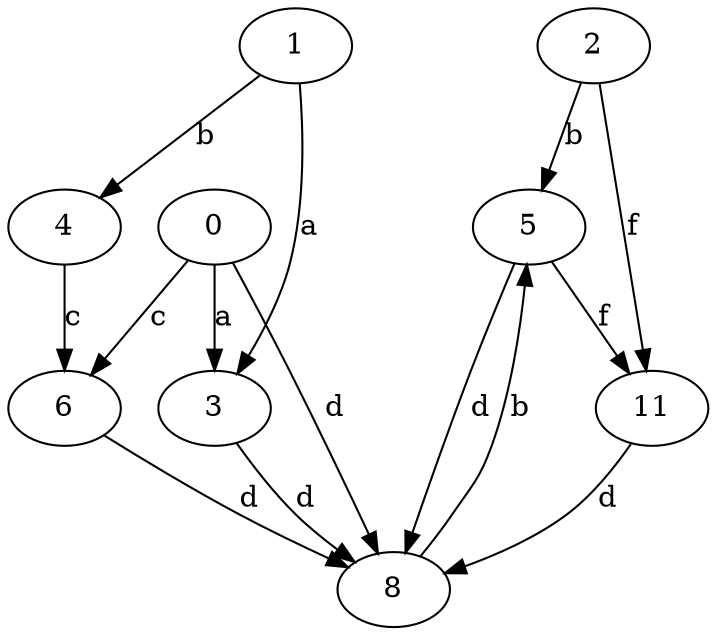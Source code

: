 strict digraph  {
2;
0;
3;
4;
5;
1;
6;
8;
11;
2 -> 5  [label=b];
2 -> 11  [label=f];
0 -> 3  [label=a];
0 -> 6  [label=c];
0 -> 8  [label=d];
3 -> 8  [label=d];
4 -> 6  [label=c];
5 -> 8  [label=d];
5 -> 11  [label=f];
1 -> 3  [label=a];
1 -> 4  [label=b];
6 -> 8  [label=d];
8 -> 5  [label=b];
11 -> 8  [label=d];
}
